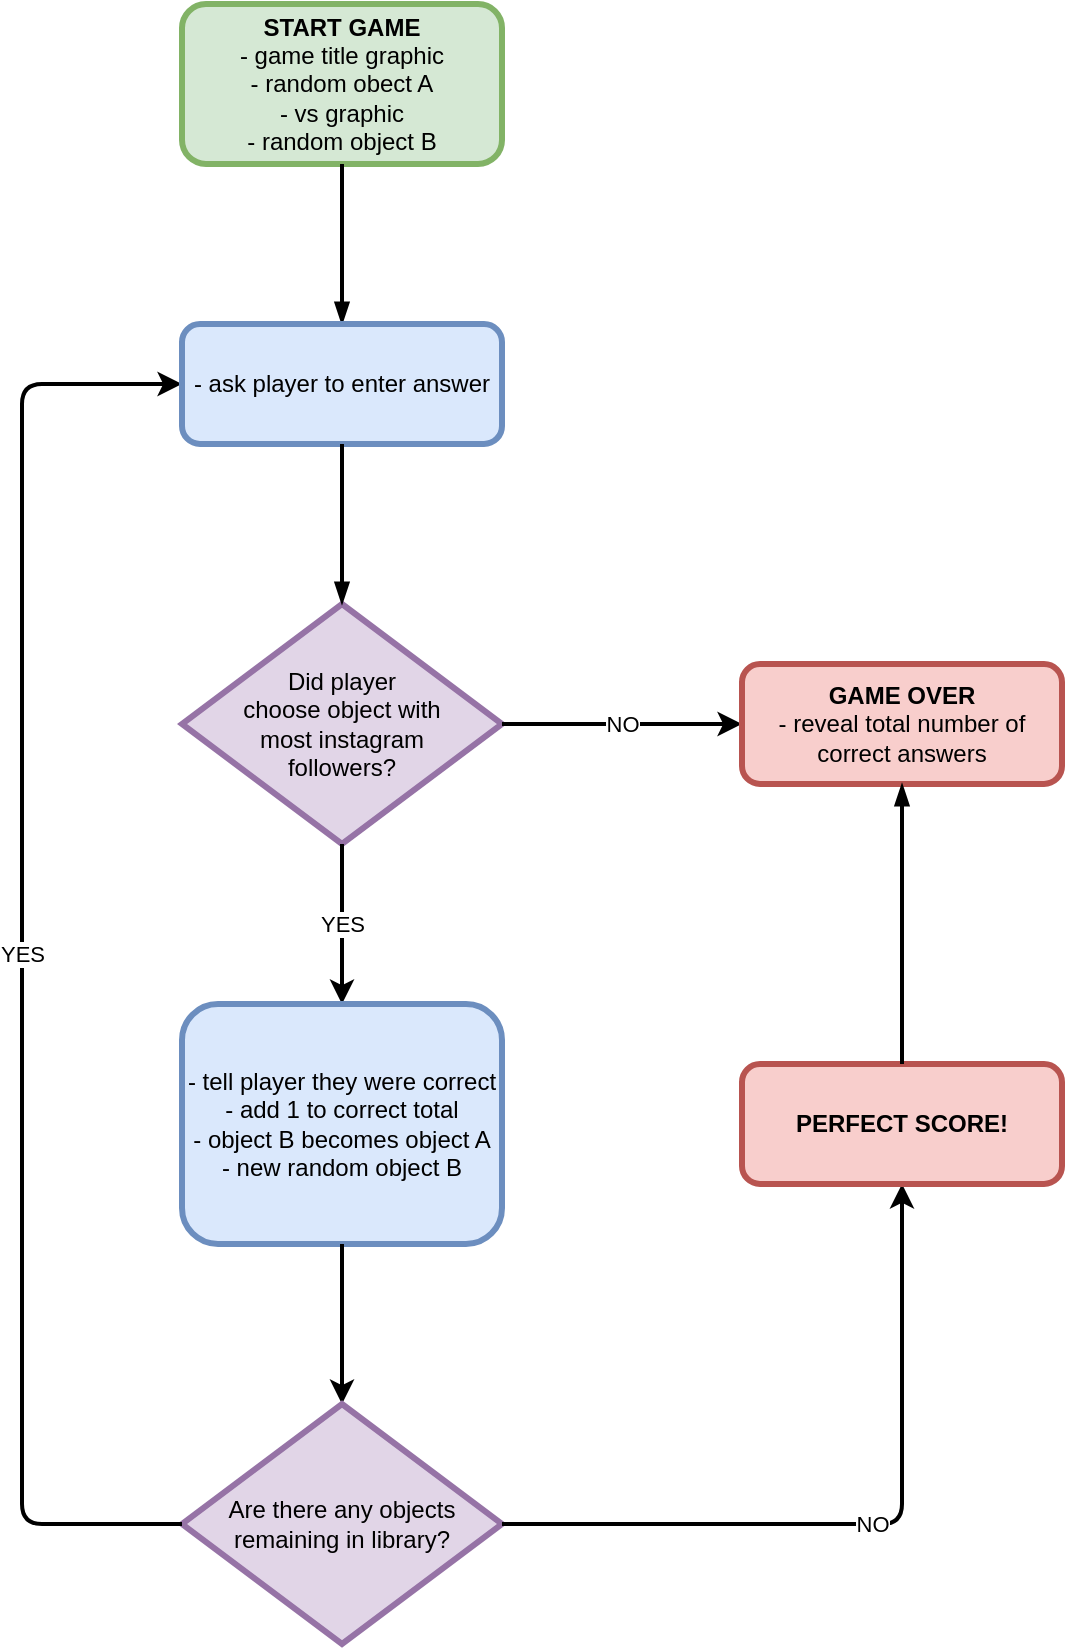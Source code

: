 <mxfile version="15.3.8" type="device"><diagram id="7cAkegCe-SR0pc4U5YdK" name="Page-1"><mxGraphModel dx="1422" dy="882" grid="1" gridSize="10" guides="1" tooltips="1" connect="1" arrows="1" fold="1" page="1" pageScale="1" pageWidth="850" pageHeight="1100" math="0" shadow="0"><root><mxCell id="0"/><mxCell id="1" parent="0"/><mxCell id="lDjm3yXLSS42Cia1Tv3T-1" value="&lt;b&gt;START GAME&lt;/b&gt;&lt;br&gt;- game title graphic&lt;br&gt;- random obect A&lt;br&gt;- vs graphic&lt;br&gt;- random object B" style="rounded=1;whiteSpace=wrap;html=1;fillColor=#d5e8d4;strokeColor=#82b366;strokeWidth=3;" parent="1" vertex="1"><mxGeometry x="280" y="80" width="160" height="80" as="geometry"/></mxCell><mxCell id="lDjm3yXLSS42Cia1Tv3T-2" value="" style="endArrow=blockThin;html=1;exitX=0.5;exitY=1;exitDx=0;exitDy=0;endFill=1;strokeWidth=2;entryX=0.5;entryY=0;entryDx=0;entryDy=0;" parent="1" source="lDjm3yXLSS42Cia1Tv3T-1" edge="1" target="rw00-GKCoG5CTSMkqbLq-5"><mxGeometry width="50" height="50" relative="1" as="geometry"><mxPoint x="340" y="440" as="sourcePoint"/><mxPoint x="360" y="240" as="targetPoint"/></mxGeometry></mxCell><mxCell id="lDjm3yXLSS42Cia1Tv3T-3" value="Did player&lt;br&gt;choose&amp;nbsp;object with&lt;br&gt;most&amp;nbsp;instagram&lt;br&gt;followers?" style="rhombus;whiteSpace=wrap;html=1;strokeWidth=3;fillColor=#e1d5e7;strokeColor=#9673a6;" parent="1" vertex="1"><mxGeometry x="280" y="380" width="160" height="120" as="geometry"/></mxCell><mxCell id="lDjm3yXLSS42Cia1Tv3T-4" value="NO" style="endArrow=classic;html=1;strokeWidth=2;exitX=1;exitY=0.5;exitDx=0;exitDy=0;" parent="1" source="lDjm3yXLSS42Cia1Tv3T-3" edge="1"><mxGeometry width="50" height="50" relative="1" as="geometry"><mxPoint x="520" y="530" as="sourcePoint"/><mxPoint x="560" y="440" as="targetPoint"/></mxGeometry></mxCell><mxCell id="lDjm3yXLSS42Cia1Tv3T-5" value="YES" style="endArrow=classic;html=1;strokeWidth=2;exitX=0.5;exitY=1;exitDx=0;exitDy=0;" parent="1" source="lDjm3yXLSS42Cia1Tv3T-3" edge="1"><mxGeometry width="50" height="50" relative="1" as="geometry"><mxPoint x="520" y="530" as="sourcePoint"/><mxPoint x="360" y="580" as="targetPoint"/></mxGeometry></mxCell><mxCell id="lDjm3yXLSS42Cia1Tv3T-8" value="&lt;b&gt;GAME OVER&lt;/b&gt;&lt;br&gt;- reveal total number of correct answers" style="rounded=1;whiteSpace=wrap;html=1;strokeWidth=3;fillColor=#f8cecc;strokeColor=#b85450;" parent="1" vertex="1"><mxGeometry x="560" y="410" width="160" height="60" as="geometry"/></mxCell><mxCell id="lDjm3yXLSS42Cia1Tv3T-9" value="- tell player they were correct&lt;br&gt;- add 1 to correct total&lt;br&gt;- object B becomes object A&lt;br&gt;- new random object B&lt;br&gt;" style="rounded=1;whiteSpace=wrap;html=1;strokeWidth=3;fillColor=#dae8fc;strokeColor=#6c8ebf;" parent="1" vertex="1"><mxGeometry x="280" y="580" width="160" height="120" as="geometry"/></mxCell><mxCell id="rw00-GKCoG5CTSMkqbLq-1" value="" style="endArrow=classic;html=1;strokeWidth=2;exitX=0.5;exitY=1;exitDx=0;exitDy=0;" edge="1" parent="1" source="lDjm3yXLSS42Cia1Tv3T-9"><mxGeometry width="50" height="50" relative="1" as="geometry"><mxPoint x="370" y="740" as="sourcePoint"/><mxPoint x="360" y="780" as="targetPoint"/></mxGeometry></mxCell><mxCell id="rw00-GKCoG5CTSMkqbLq-2" value="Are there any objects&lt;br&gt;remaining in library?" style="rhombus;whiteSpace=wrap;html=1;strokeWidth=3;fillColor=#e1d5e7;strokeColor=#9673a6;" vertex="1" parent="1"><mxGeometry x="280" y="780" width="160" height="120" as="geometry"/></mxCell><mxCell id="rw00-GKCoG5CTSMkqbLq-3" value="NO" style="endArrow=classic;html=1;strokeWidth=2;exitX=1;exitY=0.5;exitDx=0;exitDy=0;entryX=0.5;entryY=1;entryDx=0;entryDy=0;" edge="1" parent="1" source="rw00-GKCoG5CTSMkqbLq-2" target="rw00-GKCoG5CTSMkqbLq-7"><mxGeometry width="50" height="50" relative="1" as="geometry"><mxPoint x="530" y="870" as="sourcePoint"/><mxPoint x="620" y="640" as="targetPoint"/><Array as="points"><mxPoint x="640" y="840"/></Array></mxGeometry></mxCell><mxCell id="rw00-GKCoG5CTSMkqbLq-4" value="YES" style="endArrow=classic;html=1;strokeWidth=2;exitX=0;exitY=0.5;exitDx=0;exitDy=0;entryX=0;entryY=0.5;entryDx=0;entryDy=0;" edge="1" parent="1" source="rw00-GKCoG5CTSMkqbLq-2" target="rw00-GKCoG5CTSMkqbLq-5"><mxGeometry width="50" height="50" relative="1" as="geometry"><mxPoint x="150" y="810" as="sourcePoint"/><mxPoint x="200" y="840" as="targetPoint"/><Array as="points"><mxPoint x="200" y="840"/><mxPoint x="200" y="270"/></Array></mxGeometry></mxCell><mxCell id="rw00-GKCoG5CTSMkqbLq-5" value="- ask player to enter answer" style="rounded=1;whiteSpace=wrap;html=1;strokeWidth=3;fillColor=#dae8fc;strokeColor=#6c8ebf;" vertex="1" parent="1"><mxGeometry x="280" y="240" width="160" height="60" as="geometry"/></mxCell><mxCell id="rw00-GKCoG5CTSMkqbLq-6" value="" style="endArrow=blockThin;html=1;exitX=0.5;exitY=1;exitDx=0;exitDy=0;endFill=1;strokeWidth=2;entryX=0.5;entryY=0;entryDx=0;entryDy=0;" edge="1" parent="1" source="rw00-GKCoG5CTSMkqbLq-5" target="lDjm3yXLSS42Cia1Tv3T-3"><mxGeometry width="50" height="50" relative="1" as="geometry"><mxPoint x="420" y="310" as="sourcePoint"/><mxPoint x="360" y="400" as="targetPoint"/></mxGeometry></mxCell><mxCell id="rw00-GKCoG5CTSMkqbLq-7" value="&lt;b&gt;PERFECT SCORE!&lt;/b&gt;" style="rounded=1;whiteSpace=wrap;html=1;strokeWidth=3;fillColor=#f8cecc;strokeColor=#b85450;" vertex="1" parent="1"><mxGeometry x="560" y="610" width="160" height="60" as="geometry"/></mxCell><mxCell id="rw00-GKCoG5CTSMkqbLq-8" value="" style="endArrow=blockThin;html=1;exitX=0.5;exitY=0;exitDx=0;exitDy=0;endFill=1;strokeWidth=2;entryX=0.5;entryY=1;entryDx=0;entryDy=0;" edge="1" parent="1" source="rw00-GKCoG5CTSMkqbLq-7" target="lDjm3yXLSS42Cia1Tv3T-8"><mxGeometry width="50" height="50" relative="1" as="geometry"><mxPoint x="370" y="310" as="sourcePoint"/><mxPoint x="370" y="390" as="targetPoint"/></mxGeometry></mxCell></root></mxGraphModel></diagram></mxfile>